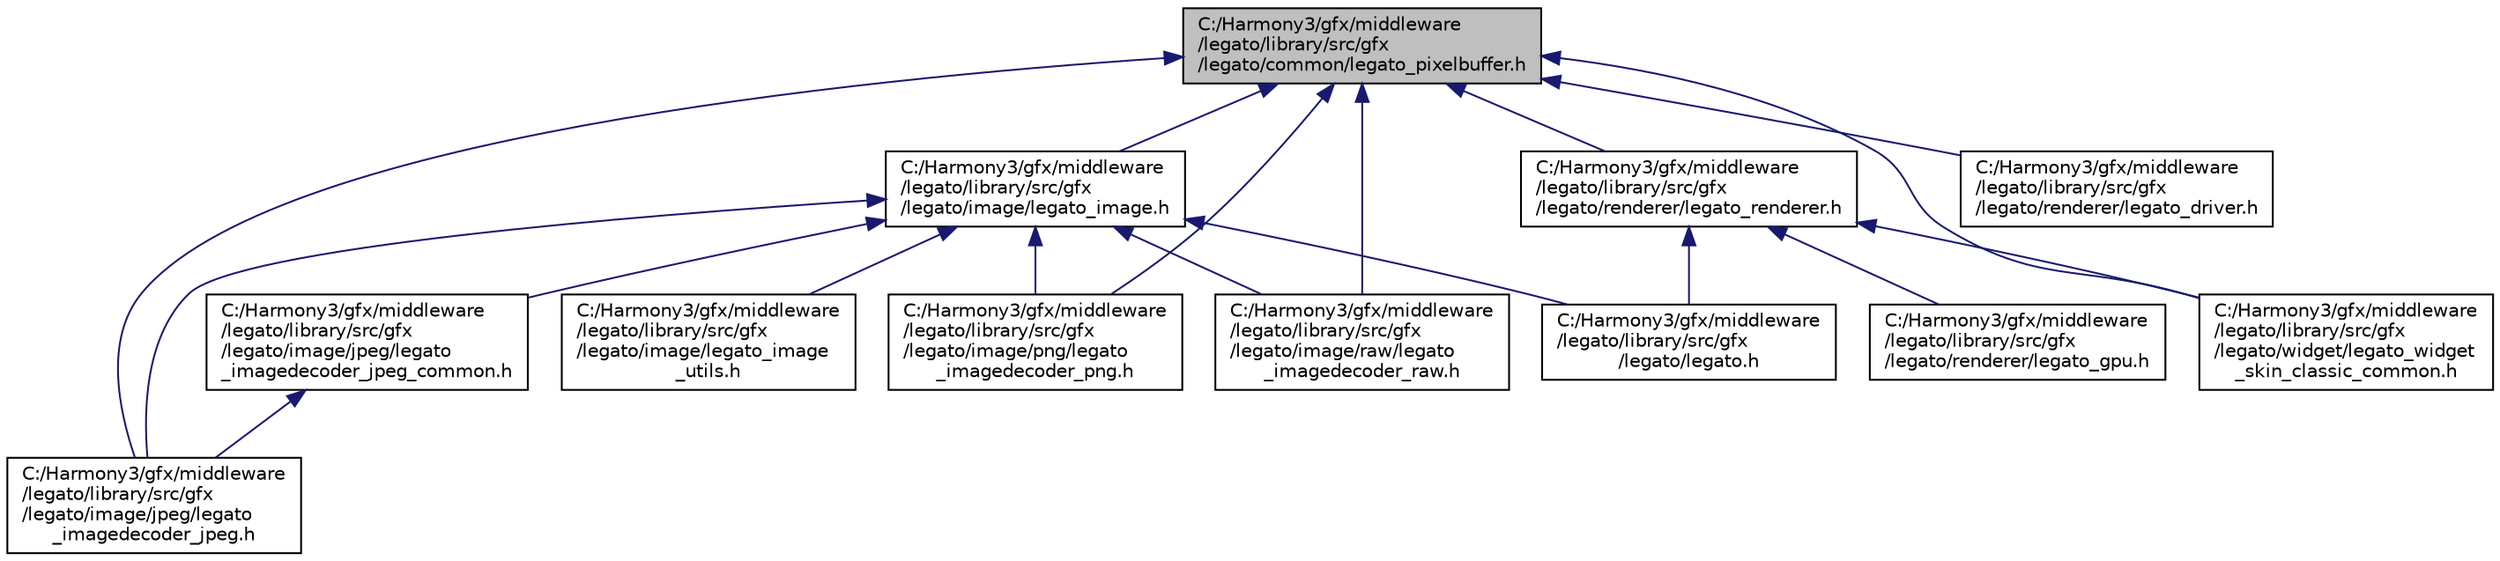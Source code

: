 digraph "C:/Harmony3/gfx/middleware/legato/library/src/gfx/legato/common/legato_pixelbuffer.h"
{
 // LATEX_PDF_SIZE
  edge [fontname="Helvetica",fontsize="10",labelfontname="Helvetica",labelfontsize="10"];
  node [fontname="Helvetica",fontsize="10",shape=record];
  Node1 [label="C:/Harmony3/gfx/middleware\l/legato/library/src/gfx\l/legato/common/legato_pixelbuffer.h",height=0.2,width=0.4,color="black", fillcolor="grey75", style="filled", fontcolor="black",tooltip="Pixel Buffer functions and definitions."];
  Node1 -> Node2 [dir="back",color="midnightblue",fontsize="10",style="solid",fontname="Helvetica"];
  Node2 [label="C:/Harmony3/gfx/middleware\l/legato/library/src/gfx\l/legato/image/jpeg/legato\l_imagedecoder_jpeg.h",height=0.2,width=0.4,color="black", fillcolor="white", style="filled",URL="$legato__imagedecoder__jpeg_8h_source.html",tooltip=" "];
  Node1 -> Node3 [dir="back",color="midnightblue",fontsize="10",style="solid",fontname="Helvetica"];
  Node3 [label="C:/Harmony3/gfx/middleware\l/legato/library/src/gfx\l/legato/image/legato_image.h",height=0.2,width=0.4,color="black", fillcolor="white", style="filled",URL="$legato__image_8h.html",tooltip="Image functions and defintions."];
  Node3 -> Node2 [dir="back",color="midnightblue",fontsize="10",style="solid",fontname="Helvetica"];
  Node3 -> Node4 [dir="back",color="midnightblue",fontsize="10",style="solid",fontname="Helvetica"];
  Node4 [label="C:/Harmony3/gfx/middleware\l/legato/library/src/gfx\l/legato/image/jpeg/legato\l_imagedecoder_jpeg_common.h",height=0.2,width=0.4,color="black", fillcolor="white", style="filled",URL="$legato__imagedecoder__jpeg__common_8h_source.html",tooltip=" "];
  Node4 -> Node2 [dir="back",color="midnightblue",fontsize="10",style="solid",fontname="Helvetica"];
  Node3 -> Node5 [dir="back",color="midnightblue",fontsize="10",style="solid",fontname="Helvetica"];
  Node5 [label="C:/Harmony3/gfx/middleware\l/legato/library/src/gfx\l/legato/image/legato_image\l_utils.h",height=0.2,width=0.4,color="black", fillcolor="white", style="filled",URL="$legato__image__utils_8h_source.html",tooltip=" "];
  Node3 -> Node6 [dir="back",color="midnightblue",fontsize="10",style="solid",fontname="Helvetica"];
  Node6 [label="C:/Harmony3/gfx/middleware\l/legato/library/src/gfx\l/legato/image/png/legato\l_imagedecoder_png.h",height=0.2,width=0.4,color="black", fillcolor="white", style="filled",URL="$legato__imagedecoder__png_8h_source.html",tooltip=" "];
  Node3 -> Node7 [dir="back",color="midnightblue",fontsize="10",style="solid",fontname="Helvetica"];
  Node7 [label="C:/Harmony3/gfx/middleware\l/legato/library/src/gfx\l/legato/image/raw/legato\l_imagedecoder_raw.h",height=0.2,width=0.4,color="black", fillcolor="white", style="filled",URL="$legato__imagedecoder__raw_8h_source.html",tooltip=" "];
  Node3 -> Node8 [dir="back",color="midnightblue",fontsize="10",style="solid",fontname="Helvetica"];
  Node8 [label="C:/Harmony3/gfx/middleware\l/legato/library/src/gfx\l/legato/legato.h",height=0.2,width=0.4,color="black", fillcolor="white", style="filled",URL="$legato_8h.html",tooltip="The header file joins all header files used in the graphics object library."];
  Node1 -> Node6 [dir="back",color="midnightblue",fontsize="10",style="solid",fontname="Helvetica"];
  Node1 -> Node7 [dir="back",color="midnightblue",fontsize="10",style="solid",fontname="Helvetica"];
  Node1 -> Node9 [dir="back",color="midnightblue",fontsize="10",style="solid",fontname="Helvetica"];
  Node9 [label="C:/Harmony3/gfx/middleware\l/legato/library/src/gfx\l/legato/renderer/legato_driver.h",height=0.2,width=0.4,color="black", fillcolor="white", style="filled",URL="$legato__driver_8h_source.html",tooltip=" "];
  Node1 -> Node10 [dir="back",color="midnightblue",fontsize="10",style="solid",fontname="Helvetica"];
  Node10 [label="C:/Harmony3/gfx/middleware\l/legato/library/src/gfx\l/legato/renderer/legato_renderer.h",height=0.2,width=0.4,color="black", fillcolor="white", style="filled",URL="$legato__renderer_8h.html",tooltip=" "];
  Node10 -> Node8 [dir="back",color="midnightblue",fontsize="10",style="solid",fontname="Helvetica"];
  Node10 -> Node11 [dir="back",color="midnightblue",fontsize="10",style="solid",fontname="Helvetica"];
  Node11 [label="C:/Harmony3/gfx/middleware\l/legato/library/src/gfx\l/legato/renderer/legato_gpu.h",height=0.2,width=0.4,color="black", fillcolor="white", style="filled",URL="$legato__gpu_8h.html",tooltip="Defines wrapper for interfacing with Harmony GPU interface."];
  Node10 -> Node12 [dir="back",color="midnightblue",fontsize="10",style="solid",fontname="Helvetica"];
  Node12 [label="C:/Harmony3/gfx/middleware\l/legato/library/src/gfx\l/legato/widget/legato_widget\l_skin_classic_common.h",height=0.2,width=0.4,color="black", fillcolor="white", style="filled",URL="$legato__widget__skin__classic__common_8h_source.html",tooltip=" "];
  Node1 -> Node12 [dir="back",color="midnightblue",fontsize="10",style="solid",fontname="Helvetica"];
}
